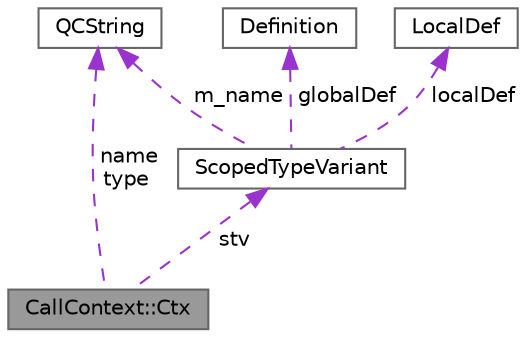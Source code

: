 digraph "CallContext::Ctx"
{
 // INTERACTIVE_SVG=YES
 // LATEX_PDF_SIZE
  bgcolor="transparent";
  edge [fontname=Helvetica,fontsize=10,labelfontname=Helvetica,labelfontsize=10];
  node [fontname=Helvetica,fontsize=10,shape=box,height=0.2,width=0.4];
  Node1 [label="CallContext::Ctx",height=0.2,width=0.4,color="gray40", fillcolor="grey60", style="filled", fontcolor="black",tooltip=" "];
  Node2 -> Node1 [dir="back",color="darkorchid3",style="dashed",label=" name\ntype" ];
  Node2 [label="QCString",height=0.2,width=0.4,color="gray40", fillcolor="white", style="filled",URL="$d9/d45/class_q_c_string.html",tooltip="This is an alternative implementation of QCString."];
  Node3 -> Node1 [dir="back",color="darkorchid3",style="dashed",label=" stv" ];
  Node3 [label="ScopedTypeVariant",height=0.2,width=0.4,color="gray40", fillcolor="white", style="filled",URL="$de/ddb/class_scoped_type_variant.html",tooltip=" "];
  Node2 -> Node3 [dir="back",color="darkorchid3",style="dashed",label=" m_name" ];
  Node4 -> Node3 [dir="back",color="darkorchid3",style="dashed",label=" globalDef" ];
  Node4 [label="Definition",height=0.2,width=0.4,color="gray40", fillcolor="white", style="filled",URL="$d5/dcc/class_definition.html",tooltip="The common base class of all entity definitions found in the sources."];
  Node5 -> Node3 [dir="back",color="darkorchid3",style="dashed",label=" localDef" ];
  Node5 [label="LocalDef",height=0.2,width=0.4,color="gray40", fillcolor="white", style="filled",URL="$dc/db8/class_local_def.html",tooltip="Class representing a local class definition found while generating syntax highlighted code."];
}

